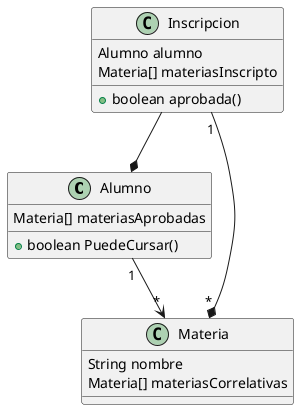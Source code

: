 @startuml

class Alumno {
    Materia[] materiasAprobadas

    +boolean PuedeCursar()
}

class Inscripcion {
    Alumno alumno
    Materia[] materiasInscripto

    +boolean aprobada()
}

class Materia {
    String nombre
    Materia[] materiasCorrelativas
}

Alumno "1" --> "*" Materia
Inscripcion --* Alumno
Inscripcion "1" --* "*" Materia

@enduml
